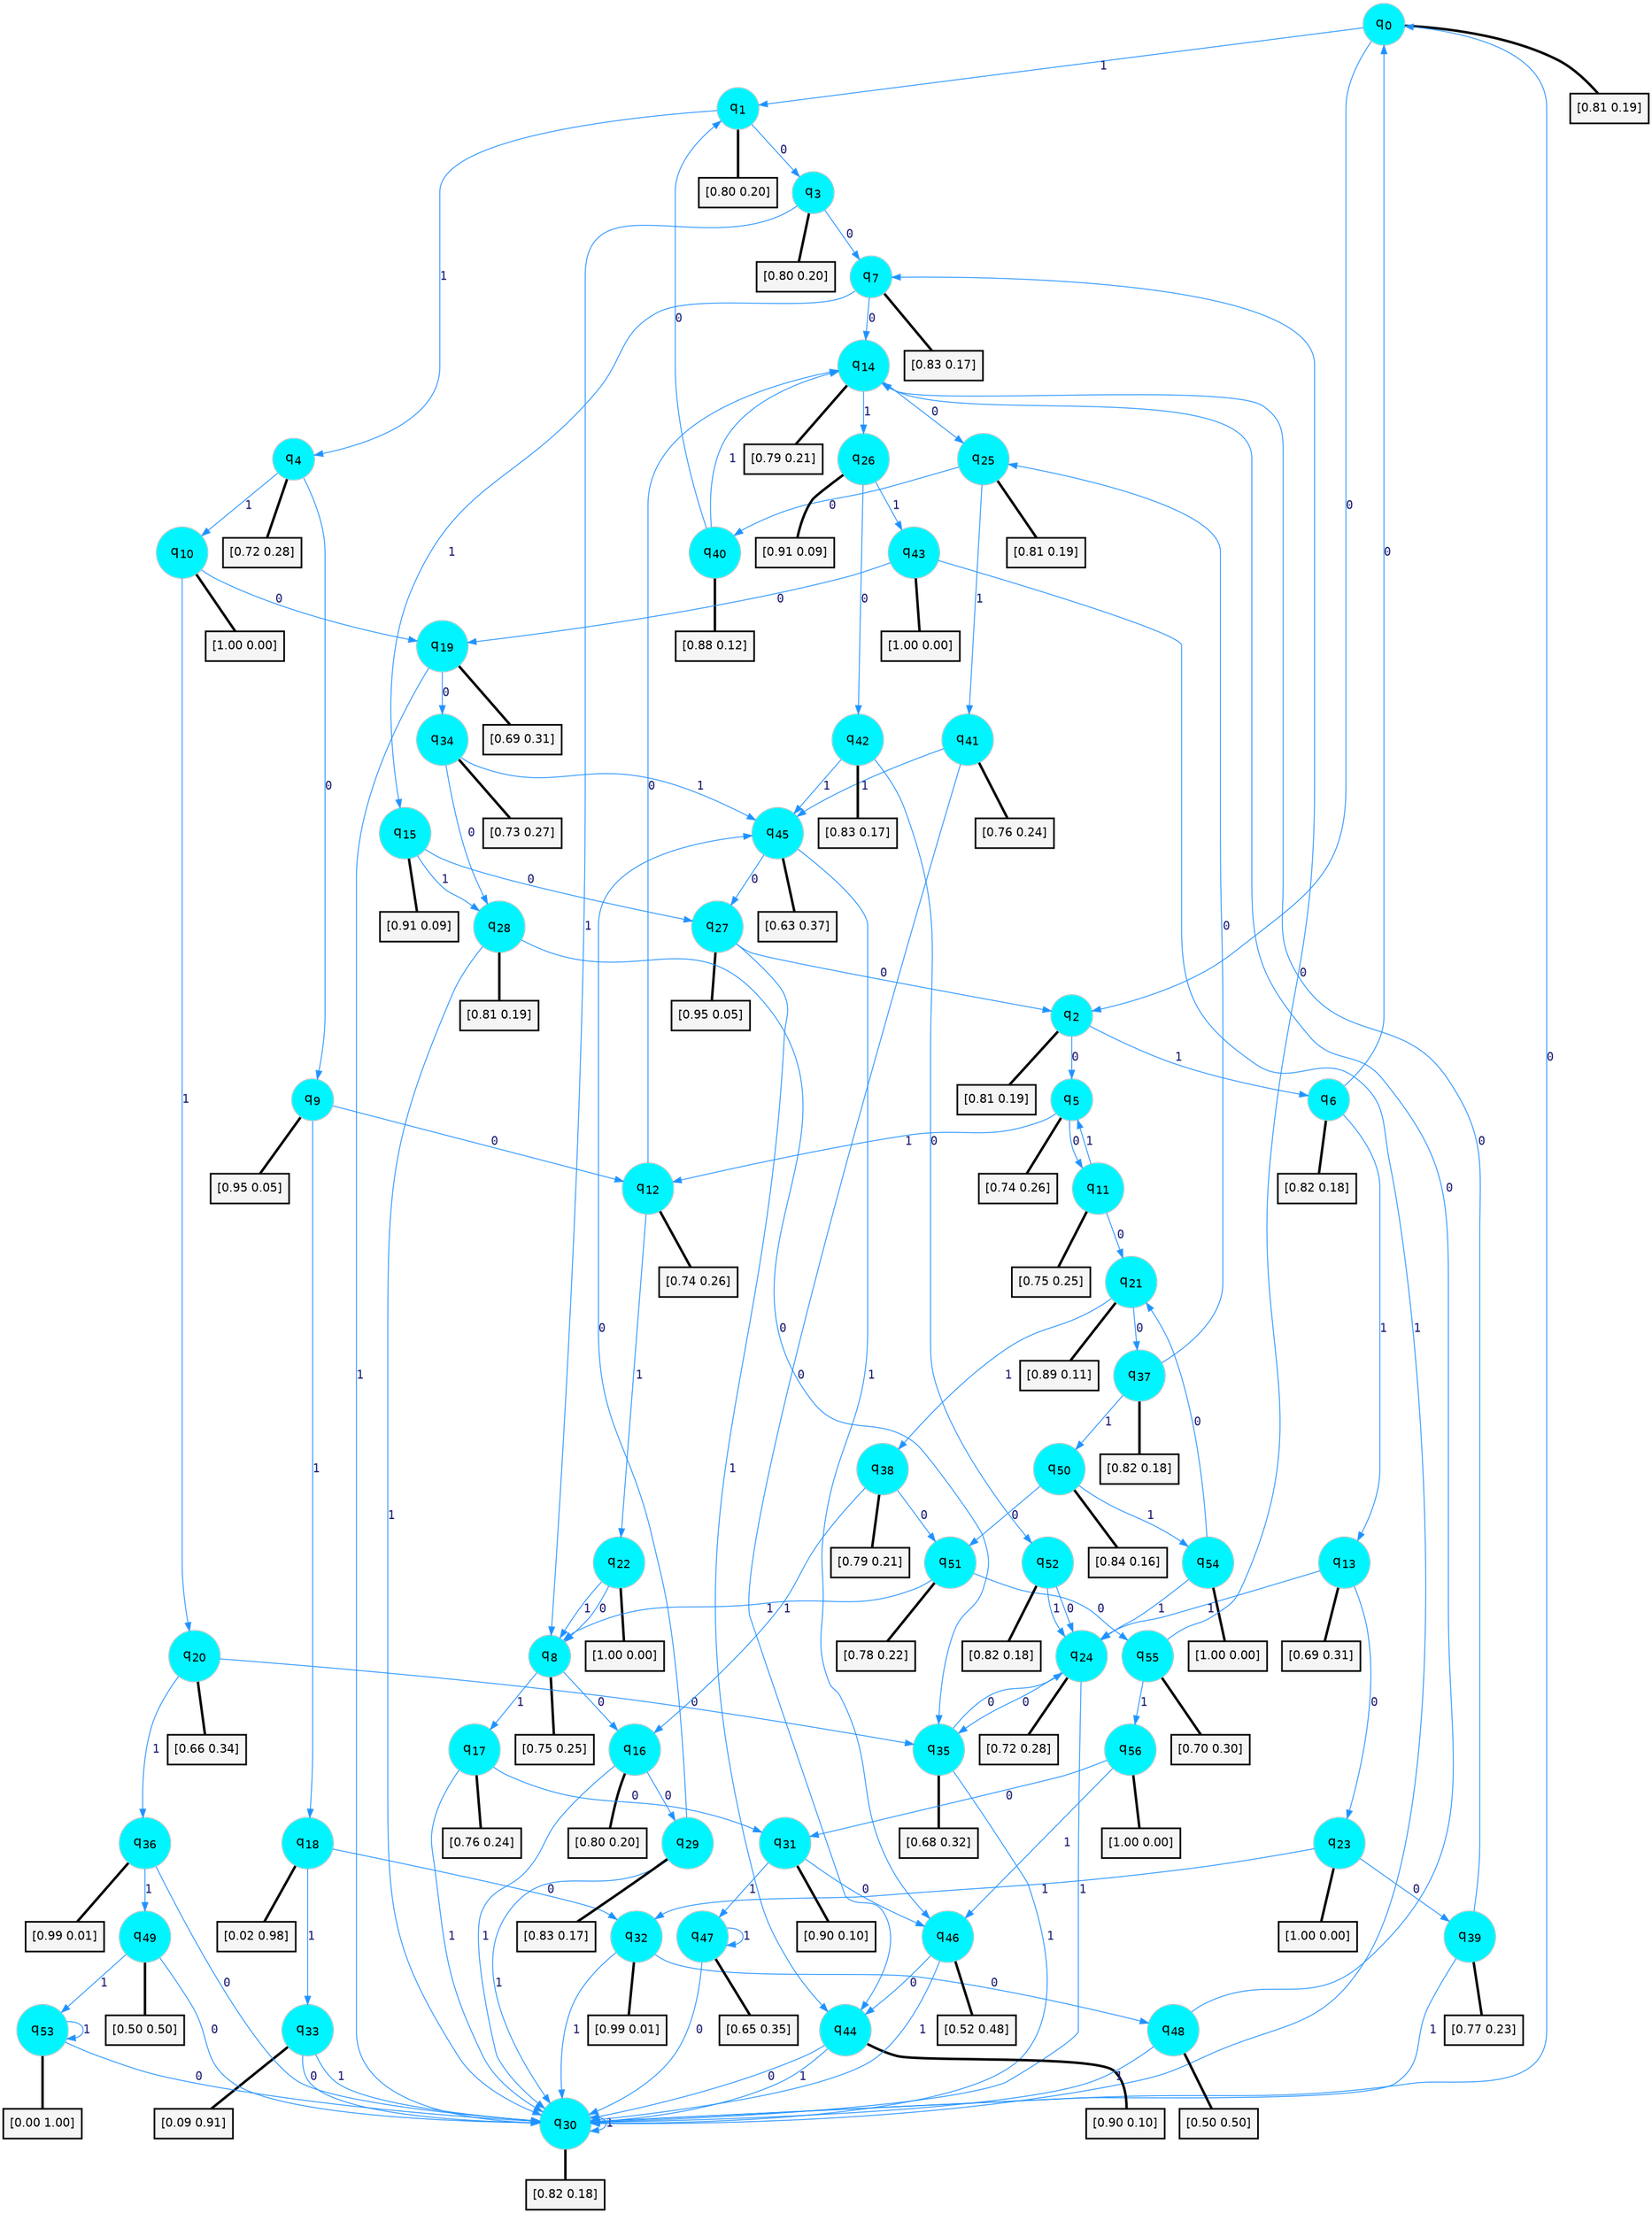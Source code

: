 digraph G {
graph [
bgcolor=transparent, dpi=300, rankdir=TD, size="40,25"];
node [
color=gray, fillcolor=turquoise1, fontcolor=black, fontname=Helvetica, fontsize=16, fontweight=bold, shape=circle, style=filled];
edge [
arrowsize=1, color=dodgerblue1, fontcolor=midnightblue, fontname=courier, fontweight=bold, penwidth=1, style=solid, weight=20];
0[label=<q<SUB>0</SUB>>];
1[label=<q<SUB>1</SUB>>];
2[label=<q<SUB>2</SUB>>];
3[label=<q<SUB>3</SUB>>];
4[label=<q<SUB>4</SUB>>];
5[label=<q<SUB>5</SUB>>];
6[label=<q<SUB>6</SUB>>];
7[label=<q<SUB>7</SUB>>];
8[label=<q<SUB>8</SUB>>];
9[label=<q<SUB>9</SUB>>];
10[label=<q<SUB>10</SUB>>];
11[label=<q<SUB>11</SUB>>];
12[label=<q<SUB>12</SUB>>];
13[label=<q<SUB>13</SUB>>];
14[label=<q<SUB>14</SUB>>];
15[label=<q<SUB>15</SUB>>];
16[label=<q<SUB>16</SUB>>];
17[label=<q<SUB>17</SUB>>];
18[label=<q<SUB>18</SUB>>];
19[label=<q<SUB>19</SUB>>];
20[label=<q<SUB>20</SUB>>];
21[label=<q<SUB>21</SUB>>];
22[label=<q<SUB>22</SUB>>];
23[label=<q<SUB>23</SUB>>];
24[label=<q<SUB>24</SUB>>];
25[label=<q<SUB>25</SUB>>];
26[label=<q<SUB>26</SUB>>];
27[label=<q<SUB>27</SUB>>];
28[label=<q<SUB>28</SUB>>];
29[label=<q<SUB>29</SUB>>];
30[label=<q<SUB>30</SUB>>];
31[label=<q<SUB>31</SUB>>];
32[label=<q<SUB>32</SUB>>];
33[label=<q<SUB>33</SUB>>];
34[label=<q<SUB>34</SUB>>];
35[label=<q<SUB>35</SUB>>];
36[label=<q<SUB>36</SUB>>];
37[label=<q<SUB>37</SUB>>];
38[label=<q<SUB>38</SUB>>];
39[label=<q<SUB>39</SUB>>];
40[label=<q<SUB>40</SUB>>];
41[label=<q<SUB>41</SUB>>];
42[label=<q<SUB>42</SUB>>];
43[label=<q<SUB>43</SUB>>];
44[label=<q<SUB>44</SUB>>];
45[label=<q<SUB>45</SUB>>];
46[label=<q<SUB>46</SUB>>];
47[label=<q<SUB>47</SUB>>];
48[label=<q<SUB>48</SUB>>];
49[label=<q<SUB>49</SUB>>];
50[label=<q<SUB>50</SUB>>];
51[label=<q<SUB>51</SUB>>];
52[label=<q<SUB>52</SUB>>];
53[label=<q<SUB>53</SUB>>];
54[label=<q<SUB>54</SUB>>];
55[label=<q<SUB>55</SUB>>];
56[label=<q<SUB>56</SUB>>];
57[label="[0.81 0.19]", shape=box,fontcolor=black, fontname=Helvetica, fontsize=14, penwidth=2, fillcolor=whitesmoke,color=black];
58[label="[0.80 0.20]", shape=box,fontcolor=black, fontname=Helvetica, fontsize=14, penwidth=2, fillcolor=whitesmoke,color=black];
59[label="[0.81 0.19]", shape=box,fontcolor=black, fontname=Helvetica, fontsize=14, penwidth=2, fillcolor=whitesmoke,color=black];
60[label="[0.80 0.20]", shape=box,fontcolor=black, fontname=Helvetica, fontsize=14, penwidth=2, fillcolor=whitesmoke,color=black];
61[label="[0.72 0.28]", shape=box,fontcolor=black, fontname=Helvetica, fontsize=14, penwidth=2, fillcolor=whitesmoke,color=black];
62[label="[0.74 0.26]", shape=box,fontcolor=black, fontname=Helvetica, fontsize=14, penwidth=2, fillcolor=whitesmoke,color=black];
63[label="[0.82 0.18]", shape=box,fontcolor=black, fontname=Helvetica, fontsize=14, penwidth=2, fillcolor=whitesmoke,color=black];
64[label="[0.83 0.17]", shape=box,fontcolor=black, fontname=Helvetica, fontsize=14, penwidth=2, fillcolor=whitesmoke,color=black];
65[label="[0.75 0.25]", shape=box,fontcolor=black, fontname=Helvetica, fontsize=14, penwidth=2, fillcolor=whitesmoke,color=black];
66[label="[0.95 0.05]", shape=box,fontcolor=black, fontname=Helvetica, fontsize=14, penwidth=2, fillcolor=whitesmoke,color=black];
67[label="[1.00 0.00]", shape=box,fontcolor=black, fontname=Helvetica, fontsize=14, penwidth=2, fillcolor=whitesmoke,color=black];
68[label="[0.75 0.25]", shape=box,fontcolor=black, fontname=Helvetica, fontsize=14, penwidth=2, fillcolor=whitesmoke,color=black];
69[label="[0.74 0.26]", shape=box,fontcolor=black, fontname=Helvetica, fontsize=14, penwidth=2, fillcolor=whitesmoke,color=black];
70[label="[0.69 0.31]", shape=box,fontcolor=black, fontname=Helvetica, fontsize=14, penwidth=2, fillcolor=whitesmoke,color=black];
71[label="[0.79 0.21]", shape=box,fontcolor=black, fontname=Helvetica, fontsize=14, penwidth=2, fillcolor=whitesmoke,color=black];
72[label="[0.91 0.09]", shape=box,fontcolor=black, fontname=Helvetica, fontsize=14, penwidth=2, fillcolor=whitesmoke,color=black];
73[label="[0.80 0.20]", shape=box,fontcolor=black, fontname=Helvetica, fontsize=14, penwidth=2, fillcolor=whitesmoke,color=black];
74[label="[0.76 0.24]", shape=box,fontcolor=black, fontname=Helvetica, fontsize=14, penwidth=2, fillcolor=whitesmoke,color=black];
75[label="[0.02 0.98]", shape=box,fontcolor=black, fontname=Helvetica, fontsize=14, penwidth=2, fillcolor=whitesmoke,color=black];
76[label="[0.69 0.31]", shape=box,fontcolor=black, fontname=Helvetica, fontsize=14, penwidth=2, fillcolor=whitesmoke,color=black];
77[label="[0.66 0.34]", shape=box,fontcolor=black, fontname=Helvetica, fontsize=14, penwidth=2, fillcolor=whitesmoke,color=black];
78[label="[0.89 0.11]", shape=box,fontcolor=black, fontname=Helvetica, fontsize=14, penwidth=2, fillcolor=whitesmoke,color=black];
79[label="[1.00 0.00]", shape=box,fontcolor=black, fontname=Helvetica, fontsize=14, penwidth=2, fillcolor=whitesmoke,color=black];
80[label="[1.00 0.00]", shape=box,fontcolor=black, fontname=Helvetica, fontsize=14, penwidth=2, fillcolor=whitesmoke,color=black];
81[label="[0.72 0.28]", shape=box,fontcolor=black, fontname=Helvetica, fontsize=14, penwidth=2, fillcolor=whitesmoke,color=black];
82[label="[0.81 0.19]", shape=box,fontcolor=black, fontname=Helvetica, fontsize=14, penwidth=2, fillcolor=whitesmoke,color=black];
83[label="[0.91 0.09]", shape=box,fontcolor=black, fontname=Helvetica, fontsize=14, penwidth=2, fillcolor=whitesmoke,color=black];
84[label="[0.95 0.05]", shape=box,fontcolor=black, fontname=Helvetica, fontsize=14, penwidth=2, fillcolor=whitesmoke,color=black];
85[label="[0.81 0.19]", shape=box,fontcolor=black, fontname=Helvetica, fontsize=14, penwidth=2, fillcolor=whitesmoke,color=black];
86[label="[0.83 0.17]", shape=box,fontcolor=black, fontname=Helvetica, fontsize=14, penwidth=2, fillcolor=whitesmoke,color=black];
87[label="[0.82 0.18]", shape=box,fontcolor=black, fontname=Helvetica, fontsize=14, penwidth=2, fillcolor=whitesmoke,color=black];
88[label="[0.90 0.10]", shape=box,fontcolor=black, fontname=Helvetica, fontsize=14, penwidth=2, fillcolor=whitesmoke,color=black];
89[label="[0.99 0.01]", shape=box,fontcolor=black, fontname=Helvetica, fontsize=14, penwidth=2, fillcolor=whitesmoke,color=black];
90[label="[0.09 0.91]", shape=box,fontcolor=black, fontname=Helvetica, fontsize=14, penwidth=2, fillcolor=whitesmoke,color=black];
91[label="[0.73 0.27]", shape=box,fontcolor=black, fontname=Helvetica, fontsize=14, penwidth=2, fillcolor=whitesmoke,color=black];
92[label="[0.68 0.32]", shape=box,fontcolor=black, fontname=Helvetica, fontsize=14, penwidth=2, fillcolor=whitesmoke,color=black];
93[label="[0.99 0.01]", shape=box,fontcolor=black, fontname=Helvetica, fontsize=14, penwidth=2, fillcolor=whitesmoke,color=black];
94[label="[0.82 0.18]", shape=box,fontcolor=black, fontname=Helvetica, fontsize=14, penwidth=2, fillcolor=whitesmoke,color=black];
95[label="[0.79 0.21]", shape=box,fontcolor=black, fontname=Helvetica, fontsize=14, penwidth=2, fillcolor=whitesmoke,color=black];
96[label="[0.77 0.23]", shape=box,fontcolor=black, fontname=Helvetica, fontsize=14, penwidth=2, fillcolor=whitesmoke,color=black];
97[label="[0.88 0.12]", shape=box,fontcolor=black, fontname=Helvetica, fontsize=14, penwidth=2, fillcolor=whitesmoke,color=black];
98[label="[0.76 0.24]", shape=box,fontcolor=black, fontname=Helvetica, fontsize=14, penwidth=2, fillcolor=whitesmoke,color=black];
99[label="[0.83 0.17]", shape=box,fontcolor=black, fontname=Helvetica, fontsize=14, penwidth=2, fillcolor=whitesmoke,color=black];
100[label="[1.00 0.00]", shape=box,fontcolor=black, fontname=Helvetica, fontsize=14, penwidth=2, fillcolor=whitesmoke,color=black];
101[label="[0.90 0.10]", shape=box,fontcolor=black, fontname=Helvetica, fontsize=14, penwidth=2, fillcolor=whitesmoke,color=black];
102[label="[0.63 0.37]", shape=box,fontcolor=black, fontname=Helvetica, fontsize=14, penwidth=2, fillcolor=whitesmoke,color=black];
103[label="[0.52 0.48]", shape=box,fontcolor=black, fontname=Helvetica, fontsize=14, penwidth=2, fillcolor=whitesmoke,color=black];
104[label="[0.65 0.35]", shape=box,fontcolor=black, fontname=Helvetica, fontsize=14, penwidth=2, fillcolor=whitesmoke,color=black];
105[label="[0.50 0.50]", shape=box,fontcolor=black, fontname=Helvetica, fontsize=14, penwidth=2, fillcolor=whitesmoke,color=black];
106[label="[0.50 0.50]", shape=box,fontcolor=black, fontname=Helvetica, fontsize=14, penwidth=2, fillcolor=whitesmoke,color=black];
107[label="[0.84 0.16]", shape=box,fontcolor=black, fontname=Helvetica, fontsize=14, penwidth=2, fillcolor=whitesmoke,color=black];
108[label="[0.78 0.22]", shape=box,fontcolor=black, fontname=Helvetica, fontsize=14, penwidth=2, fillcolor=whitesmoke,color=black];
109[label="[0.82 0.18]", shape=box,fontcolor=black, fontname=Helvetica, fontsize=14, penwidth=2, fillcolor=whitesmoke,color=black];
110[label="[0.00 1.00]", shape=box,fontcolor=black, fontname=Helvetica, fontsize=14, penwidth=2, fillcolor=whitesmoke,color=black];
111[label="[1.00 0.00]", shape=box,fontcolor=black, fontname=Helvetica, fontsize=14, penwidth=2, fillcolor=whitesmoke,color=black];
112[label="[0.70 0.30]", shape=box,fontcolor=black, fontname=Helvetica, fontsize=14, penwidth=2, fillcolor=whitesmoke,color=black];
113[label="[1.00 0.00]", shape=box,fontcolor=black, fontname=Helvetica, fontsize=14, penwidth=2, fillcolor=whitesmoke,color=black];
0->2 [label=0];
0->1 [label=1];
0->57 [arrowhead=none, penwidth=3,color=black];
1->3 [label=0];
1->4 [label=1];
1->58 [arrowhead=none, penwidth=3,color=black];
2->5 [label=0];
2->6 [label=1];
2->59 [arrowhead=none, penwidth=3,color=black];
3->7 [label=0];
3->8 [label=1];
3->60 [arrowhead=none, penwidth=3,color=black];
4->9 [label=0];
4->10 [label=1];
4->61 [arrowhead=none, penwidth=3,color=black];
5->11 [label=0];
5->12 [label=1];
5->62 [arrowhead=none, penwidth=3,color=black];
6->0 [label=0];
6->13 [label=1];
6->63 [arrowhead=none, penwidth=3,color=black];
7->14 [label=0];
7->15 [label=1];
7->64 [arrowhead=none, penwidth=3,color=black];
8->16 [label=0];
8->17 [label=1];
8->65 [arrowhead=none, penwidth=3,color=black];
9->12 [label=0];
9->18 [label=1];
9->66 [arrowhead=none, penwidth=3,color=black];
10->19 [label=0];
10->20 [label=1];
10->67 [arrowhead=none, penwidth=3,color=black];
11->21 [label=0];
11->5 [label=1];
11->68 [arrowhead=none, penwidth=3,color=black];
12->14 [label=0];
12->22 [label=1];
12->69 [arrowhead=none, penwidth=3,color=black];
13->23 [label=0];
13->24 [label=1];
13->70 [arrowhead=none, penwidth=3,color=black];
14->25 [label=0];
14->26 [label=1];
14->71 [arrowhead=none, penwidth=3,color=black];
15->27 [label=0];
15->28 [label=1];
15->72 [arrowhead=none, penwidth=3,color=black];
16->29 [label=0];
16->30 [label=1];
16->73 [arrowhead=none, penwidth=3,color=black];
17->31 [label=0];
17->30 [label=1];
17->74 [arrowhead=none, penwidth=3,color=black];
18->32 [label=0];
18->33 [label=1];
18->75 [arrowhead=none, penwidth=3,color=black];
19->34 [label=0];
19->30 [label=1];
19->76 [arrowhead=none, penwidth=3,color=black];
20->35 [label=0];
20->36 [label=1];
20->77 [arrowhead=none, penwidth=3,color=black];
21->37 [label=0];
21->38 [label=1];
21->78 [arrowhead=none, penwidth=3,color=black];
22->8 [label=0];
22->8 [label=1];
22->79 [arrowhead=none, penwidth=3,color=black];
23->39 [label=0];
23->32 [label=1];
23->80 [arrowhead=none, penwidth=3,color=black];
24->35 [label=0];
24->30 [label=1];
24->81 [arrowhead=none, penwidth=3,color=black];
25->40 [label=0];
25->41 [label=1];
25->82 [arrowhead=none, penwidth=3,color=black];
26->42 [label=0];
26->43 [label=1];
26->83 [arrowhead=none, penwidth=3,color=black];
27->2 [label=0];
27->44 [label=1];
27->84 [arrowhead=none, penwidth=3,color=black];
28->35 [label=0];
28->30 [label=1];
28->85 [arrowhead=none, penwidth=3,color=black];
29->45 [label=0];
29->30 [label=1];
29->86 [arrowhead=none, penwidth=3,color=black];
30->0 [label=0];
30->30 [label=1];
30->87 [arrowhead=none, penwidth=3,color=black];
31->46 [label=0];
31->47 [label=1];
31->88 [arrowhead=none, penwidth=3,color=black];
32->48 [label=0];
32->30 [label=1];
32->89 [arrowhead=none, penwidth=3,color=black];
33->30 [label=0];
33->30 [label=1];
33->90 [arrowhead=none, penwidth=3,color=black];
34->28 [label=0];
34->45 [label=1];
34->91 [arrowhead=none, penwidth=3,color=black];
35->24 [label=0];
35->30 [label=1];
35->92 [arrowhead=none, penwidth=3,color=black];
36->30 [label=0];
36->49 [label=1];
36->93 [arrowhead=none, penwidth=3,color=black];
37->25 [label=0];
37->50 [label=1];
37->94 [arrowhead=none, penwidth=3,color=black];
38->51 [label=0];
38->16 [label=1];
38->95 [arrowhead=none, penwidth=3,color=black];
39->14 [label=0];
39->30 [label=1];
39->96 [arrowhead=none, penwidth=3,color=black];
40->1 [label=0];
40->14 [label=1];
40->97 [arrowhead=none, penwidth=3,color=black];
41->44 [label=0];
41->45 [label=1];
41->98 [arrowhead=none, penwidth=3,color=black];
42->52 [label=0];
42->45 [label=1];
42->99 [arrowhead=none, penwidth=3,color=black];
43->19 [label=0];
43->30 [label=1];
43->100 [arrowhead=none, penwidth=3,color=black];
44->30 [label=0];
44->30 [label=1];
44->101 [arrowhead=none, penwidth=3,color=black];
45->27 [label=0];
45->46 [label=1];
45->102 [arrowhead=none, penwidth=3,color=black];
46->44 [label=0];
46->30 [label=1];
46->103 [arrowhead=none, penwidth=3,color=black];
47->30 [label=0];
47->47 [label=1];
47->104 [arrowhead=none, penwidth=3,color=black];
48->14 [label=0];
48->30 [label=1];
48->105 [arrowhead=none, penwidth=3,color=black];
49->30 [label=0];
49->53 [label=1];
49->106 [arrowhead=none, penwidth=3,color=black];
50->51 [label=0];
50->54 [label=1];
50->107 [arrowhead=none, penwidth=3,color=black];
51->55 [label=0];
51->8 [label=1];
51->108 [arrowhead=none, penwidth=3,color=black];
52->24 [label=0];
52->24 [label=1];
52->109 [arrowhead=none, penwidth=3,color=black];
53->30 [label=0];
53->53 [label=1];
53->110 [arrowhead=none, penwidth=3,color=black];
54->21 [label=0];
54->24 [label=1];
54->111 [arrowhead=none, penwidth=3,color=black];
55->7 [label=0];
55->56 [label=1];
55->112 [arrowhead=none, penwidth=3,color=black];
56->31 [label=0];
56->46 [label=1];
56->113 [arrowhead=none, penwidth=3,color=black];
}
